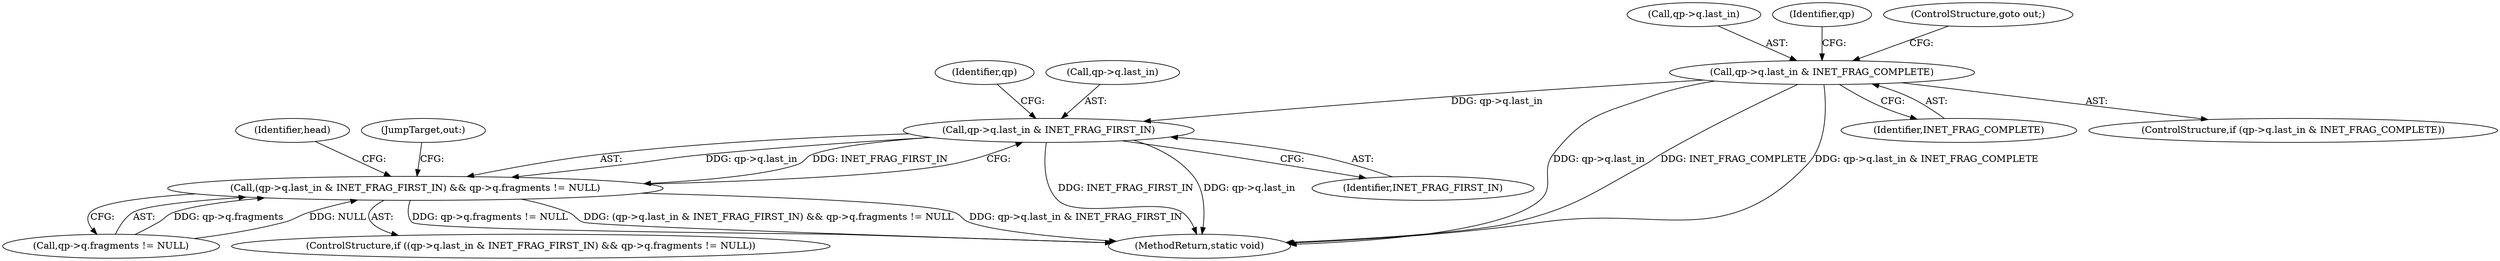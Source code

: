digraph "0_linux_64f3b9e203bd06855072e295557dca1485a2ecba@pointer" {
"1000116" [label="(Call,qp->q.last_in & INET_FRAG_COMPLETE)"];
"1000134" [label="(Call,qp->q.last_in & INET_FRAG_FIRST_IN)"];
"1000133" [label="(Call,(qp->q.last_in & INET_FRAG_FIRST_IN) && qp->q.fragments != NULL)"];
"1000116" [label="(Call,qp->q.last_in & INET_FRAG_COMPLETE)"];
"1000117" [label="(Call,qp->q.last_in)"];
"1000235" [label="(MethodReturn,static void)"];
"1000122" [label="(Identifier,INET_FRAG_COMPLETE)"];
"1000134" [label="(Call,qp->q.last_in & INET_FRAG_FIRST_IN)"];
"1000125" [label="(Identifier,qp)"];
"1000133" [label="(Call,(qp->q.last_in & INET_FRAG_FIRST_IN) && qp->q.fragments != NULL)"];
"1000123" [label="(ControlStructure,goto out;)"];
"1000144" [label="(Identifier,qp)"];
"1000115" [label="(ControlStructure,if (qp->q.last_in & INET_FRAG_COMPLETE))"];
"1000151" [label="(Identifier,head)"];
"1000225" [label="(JumpTarget,out:)"];
"1000141" [label="(Call,qp->q.fragments != NULL)"];
"1000132" [label="(ControlStructure,if ((qp->q.last_in & INET_FRAG_FIRST_IN) && qp->q.fragments != NULL))"];
"1000135" [label="(Call,qp->q.last_in)"];
"1000140" [label="(Identifier,INET_FRAG_FIRST_IN)"];
"1000116" -> "1000115"  [label="AST: "];
"1000116" -> "1000122"  [label="CFG: "];
"1000117" -> "1000116"  [label="AST: "];
"1000122" -> "1000116"  [label="AST: "];
"1000123" -> "1000116"  [label="CFG: "];
"1000125" -> "1000116"  [label="CFG: "];
"1000116" -> "1000235"  [label="DDG: qp->q.last_in"];
"1000116" -> "1000235"  [label="DDG: INET_FRAG_COMPLETE"];
"1000116" -> "1000235"  [label="DDG: qp->q.last_in & INET_FRAG_COMPLETE"];
"1000116" -> "1000134"  [label="DDG: qp->q.last_in"];
"1000134" -> "1000133"  [label="AST: "];
"1000134" -> "1000140"  [label="CFG: "];
"1000135" -> "1000134"  [label="AST: "];
"1000140" -> "1000134"  [label="AST: "];
"1000144" -> "1000134"  [label="CFG: "];
"1000133" -> "1000134"  [label="CFG: "];
"1000134" -> "1000235"  [label="DDG: INET_FRAG_FIRST_IN"];
"1000134" -> "1000235"  [label="DDG: qp->q.last_in"];
"1000134" -> "1000133"  [label="DDG: qp->q.last_in"];
"1000134" -> "1000133"  [label="DDG: INET_FRAG_FIRST_IN"];
"1000133" -> "1000132"  [label="AST: "];
"1000133" -> "1000141"  [label="CFG: "];
"1000141" -> "1000133"  [label="AST: "];
"1000151" -> "1000133"  [label="CFG: "];
"1000225" -> "1000133"  [label="CFG: "];
"1000133" -> "1000235"  [label="DDG: qp->q.fragments != NULL"];
"1000133" -> "1000235"  [label="DDG: (qp->q.last_in & INET_FRAG_FIRST_IN) && qp->q.fragments != NULL"];
"1000133" -> "1000235"  [label="DDG: qp->q.last_in & INET_FRAG_FIRST_IN"];
"1000141" -> "1000133"  [label="DDG: qp->q.fragments"];
"1000141" -> "1000133"  [label="DDG: NULL"];
}
